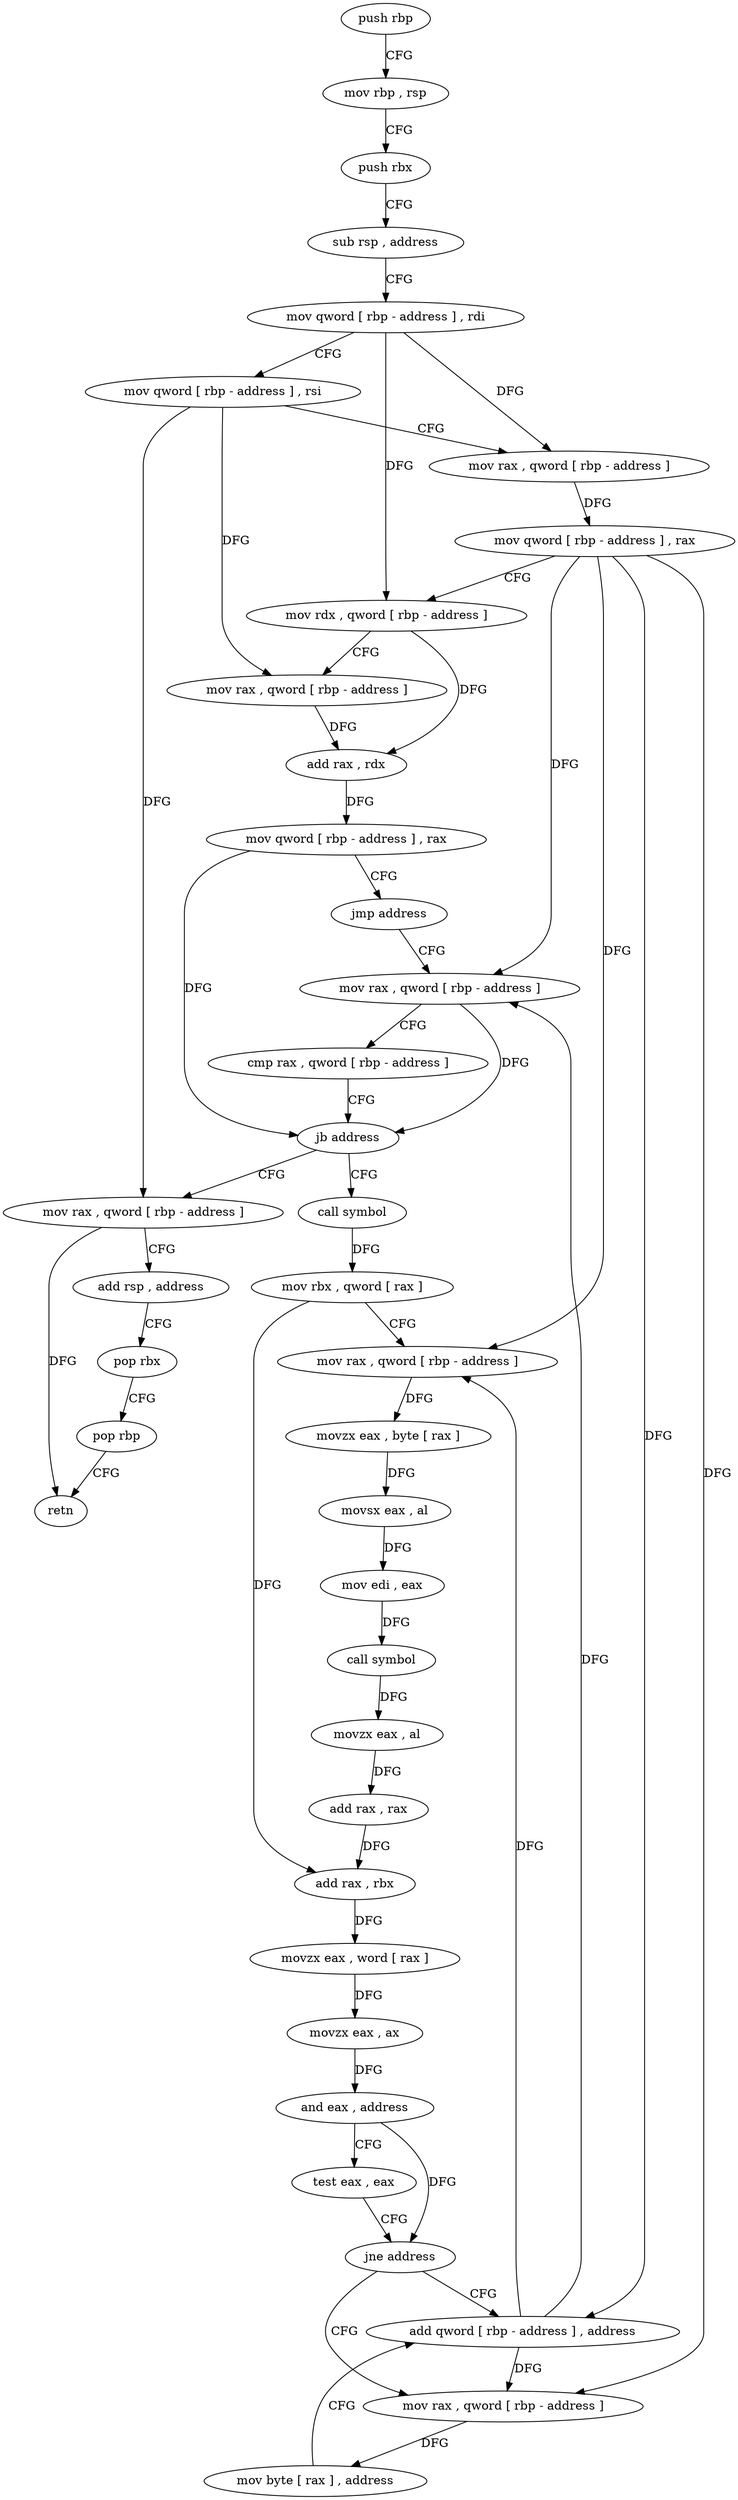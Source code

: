 digraph "func" {
"4285526" [label = "push rbp" ]
"4285527" [label = "mov rbp , rsp" ]
"4285530" [label = "push rbx" ]
"4285531" [label = "sub rsp , address" ]
"4285535" [label = "mov qword [ rbp - address ] , rdi" ]
"4285539" [label = "mov qword [ rbp - address ] , rsi" ]
"4285543" [label = "mov rax , qword [ rbp - address ]" ]
"4285547" [label = "mov qword [ rbp - address ] , rax" ]
"4285551" [label = "mov rdx , qword [ rbp - address ]" ]
"4285555" [label = "mov rax , qword [ rbp - address ]" ]
"4285559" [label = "add rax , rdx" ]
"4285562" [label = "mov qword [ rbp - address ] , rax" ]
"4285566" [label = "jmp address" ]
"4285629" [label = "mov rax , qword [ rbp - address ]" ]
"4285633" [label = "cmp rax , qword [ rbp - address ]" ]
"4285637" [label = "jb address" ]
"4285568" [label = "call symbol" ]
"4285639" [label = "mov rax , qword [ rbp - address ]" ]
"4285573" [label = "mov rbx , qword [ rax ]" ]
"4285576" [label = "mov rax , qword [ rbp - address ]" ]
"4285580" [label = "movzx eax , byte [ rax ]" ]
"4285583" [label = "movsx eax , al" ]
"4285586" [label = "mov edi , eax" ]
"4285588" [label = "call symbol" ]
"4285593" [label = "movzx eax , al" ]
"4285596" [label = "add rax , rax" ]
"4285599" [label = "add rax , rbx" ]
"4285602" [label = "movzx eax , word [ rax ]" ]
"4285605" [label = "movzx eax , ax" ]
"4285608" [label = "and eax , address" ]
"4285613" [label = "test eax , eax" ]
"4285615" [label = "jne address" ]
"4285624" [label = "add qword [ rbp - address ] , address" ]
"4285617" [label = "mov rax , qword [ rbp - address ]" ]
"4285643" [label = "add rsp , address" ]
"4285647" [label = "pop rbx" ]
"4285648" [label = "pop rbp" ]
"4285649" [label = "retn" ]
"4285621" [label = "mov byte [ rax ] , address" ]
"4285526" -> "4285527" [ label = "CFG" ]
"4285527" -> "4285530" [ label = "CFG" ]
"4285530" -> "4285531" [ label = "CFG" ]
"4285531" -> "4285535" [ label = "CFG" ]
"4285535" -> "4285539" [ label = "CFG" ]
"4285535" -> "4285543" [ label = "DFG" ]
"4285535" -> "4285551" [ label = "DFG" ]
"4285539" -> "4285543" [ label = "CFG" ]
"4285539" -> "4285555" [ label = "DFG" ]
"4285539" -> "4285639" [ label = "DFG" ]
"4285543" -> "4285547" [ label = "DFG" ]
"4285547" -> "4285551" [ label = "CFG" ]
"4285547" -> "4285629" [ label = "DFG" ]
"4285547" -> "4285576" [ label = "DFG" ]
"4285547" -> "4285624" [ label = "DFG" ]
"4285547" -> "4285617" [ label = "DFG" ]
"4285551" -> "4285555" [ label = "CFG" ]
"4285551" -> "4285559" [ label = "DFG" ]
"4285555" -> "4285559" [ label = "DFG" ]
"4285559" -> "4285562" [ label = "DFG" ]
"4285562" -> "4285566" [ label = "CFG" ]
"4285562" -> "4285637" [ label = "DFG" ]
"4285566" -> "4285629" [ label = "CFG" ]
"4285629" -> "4285633" [ label = "CFG" ]
"4285629" -> "4285637" [ label = "DFG" ]
"4285633" -> "4285637" [ label = "CFG" ]
"4285637" -> "4285568" [ label = "CFG" ]
"4285637" -> "4285639" [ label = "CFG" ]
"4285568" -> "4285573" [ label = "DFG" ]
"4285639" -> "4285643" [ label = "CFG" ]
"4285639" -> "4285649" [ label = "DFG" ]
"4285573" -> "4285576" [ label = "CFG" ]
"4285573" -> "4285599" [ label = "DFG" ]
"4285576" -> "4285580" [ label = "DFG" ]
"4285580" -> "4285583" [ label = "DFG" ]
"4285583" -> "4285586" [ label = "DFG" ]
"4285586" -> "4285588" [ label = "DFG" ]
"4285588" -> "4285593" [ label = "DFG" ]
"4285593" -> "4285596" [ label = "DFG" ]
"4285596" -> "4285599" [ label = "DFG" ]
"4285599" -> "4285602" [ label = "DFG" ]
"4285602" -> "4285605" [ label = "DFG" ]
"4285605" -> "4285608" [ label = "DFG" ]
"4285608" -> "4285613" [ label = "CFG" ]
"4285608" -> "4285615" [ label = "DFG" ]
"4285613" -> "4285615" [ label = "CFG" ]
"4285615" -> "4285624" [ label = "CFG" ]
"4285615" -> "4285617" [ label = "CFG" ]
"4285624" -> "4285629" [ label = "DFG" ]
"4285624" -> "4285576" [ label = "DFG" ]
"4285624" -> "4285617" [ label = "DFG" ]
"4285617" -> "4285621" [ label = "DFG" ]
"4285643" -> "4285647" [ label = "CFG" ]
"4285647" -> "4285648" [ label = "CFG" ]
"4285648" -> "4285649" [ label = "CFG" ]
"4285621" -> "4285624" [ label = "CFG" ]
}
